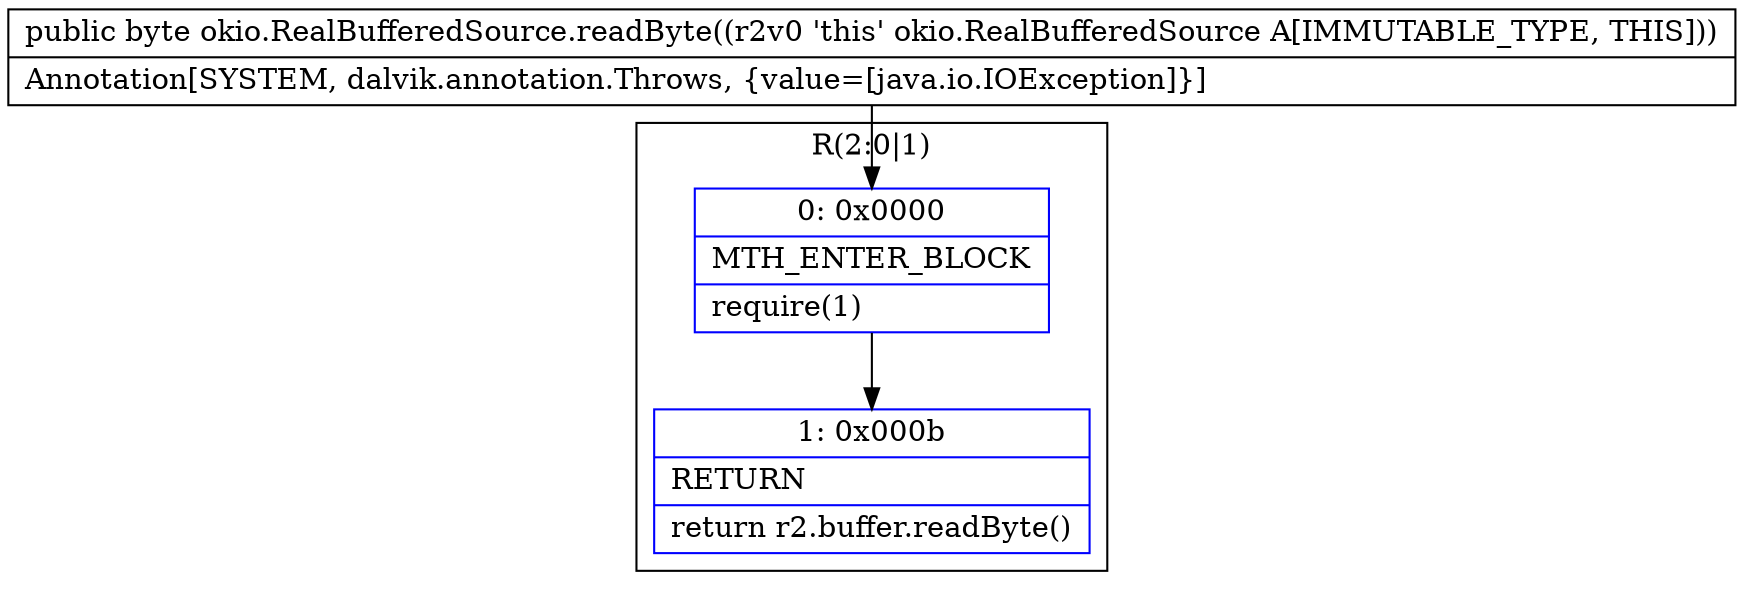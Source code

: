 digraph "CFG forokio.RealBufferedSource.readByte()B" {
subgraph cluster_Region_895177281 {
label = "R(2:0|1)";
node [shape=record,color=blue];
Node_0 [shape=record,label="{0\:\ 0x0000|MTH_ENTER_BLOCK\l|require(1)\l}"];
Node_1 [shape=record,label="{1\:\ 0x000b|RETURN\l|return r2.buffer.readByte()\l}"];
}
MethodNode[shape=record,label="{public byte okio.RealBufferedSource.readByte((r2v0 'this' okio.RealBufferedSource A[IMMUTABLE_TYPE, THIS]))  | Annotation[SYSTEM, dalvik.annotation.Throws, \{value=[java.io.IOException]\}]\l}"];
MethodNode -> Node_0;
Node_0 -> Node_1;
}

